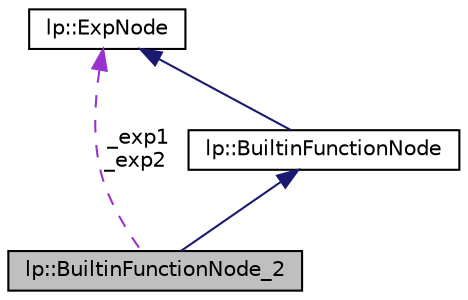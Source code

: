 digraph "lp::BuiltinFunctionNode_2"
{
  edge [fontname="Helvetica",fontsize="10",labelfontname="Helvetica",labelfontsize="10"];
  node [fontname="Helvetica",fontsize="10",shape=record];
  Node3 [label="lp::BuiltinFunctionNode_2",height=0.2,width=0.4,color="black", fillcolor="grey75", style="filled", fontcolor="black"];
  Node4 -> Node3 [dir="back",color="midnightblue",fontsize="10",style="solid",fontname="Helvetica"];
  Node4 [label="lp::BuiltinFunctionNode",height=0.2,width=0.4,color="black", fillcolor="white", style="filled",URL="$classlp_1_1BuiltinFunctionNode.html",tooltip="Definition of atributes and methods of BuiltinFunctionNode class. "];
  Node5 -> Node4 [dir="back",color="midnightblue",fontsize="10",style="solid",fontname="Helvetica"];
  Node5 [label="lp::ExpNode",height=0.2,width=0.4,color="black", fillcolor="white", style="filled",URL="$classlp_1_1ExpNode.html",tooltip="Definition of atributes and methods of ExpNode class. "];
  Node5 -> Node3 [dir="back",color="darkorchid3",fontsize="10",style="dashed",label=" _exp1\n_exp2" ,fontname="Helvetica"];
}
